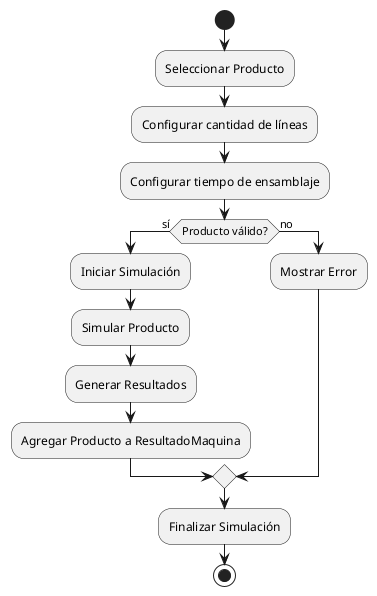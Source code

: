 @startuml
start

:Seleccionar Producto;
:Configurar cantidad de líneas;
:Configurar tiempo de ensamblaje;

if (Producto válido?) then (sí)
    :Iniciar Simulación;
    :Simular Producto;
    :Generar Resultados;
    :Agregar Producto a ResultadoMaquina;
else (no)
    :Mostrar Error;
endif

:Finalizar Simulación;
stop
@enduml